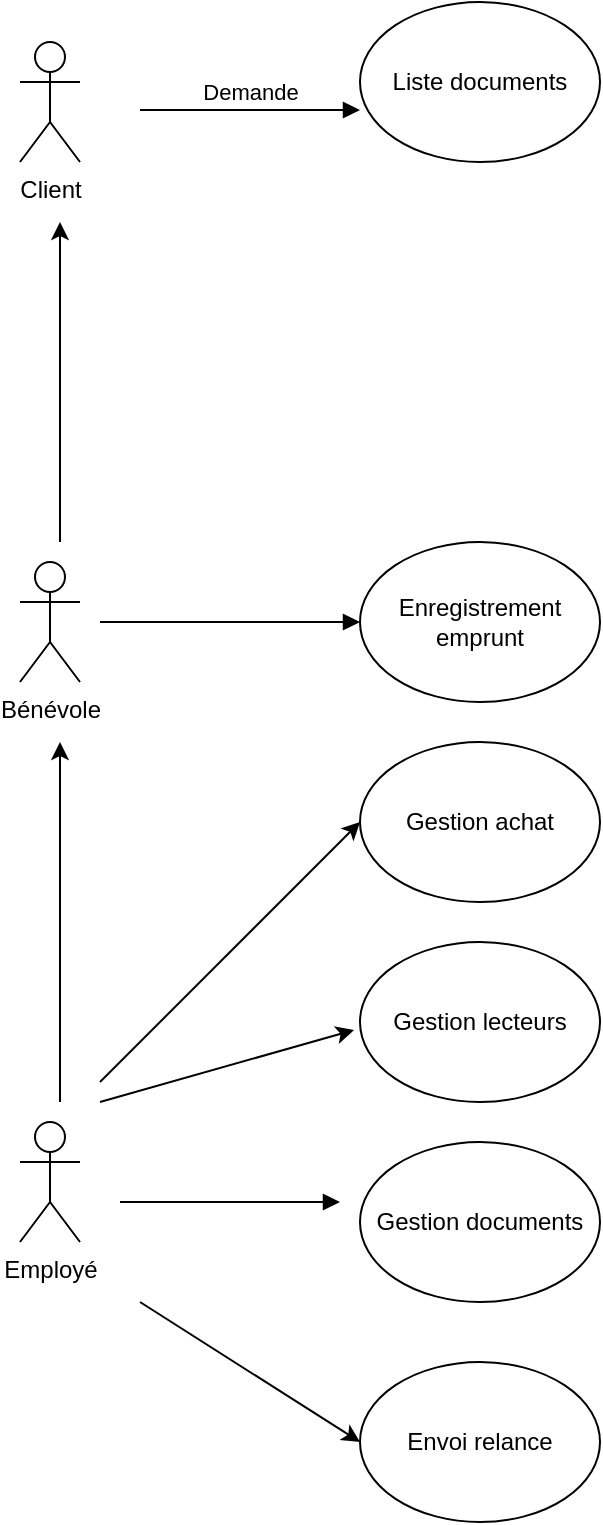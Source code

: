 <mxfile version="13.8.0"><diagram id="0-ai5MK9hl3QDLQIruYh" name="Page-1"><mxGraphModel dx="1422" dy="755" grid="1" gridSize="10" guides="1" tooltips="1" connect="1" arrows="1" fold="1" page="1" pageScale="1" pageWidth="827" pageHeight="1169" math="0" shadow="0"><root><mxCell id="0"/><mxCell id="1" parent="0"/><mxCell id="Zi0q7j7wupHiNla-PiDo-1" value="Client" style="shape=umlActor;verticalLabelPosition=bottom;verticalAlign=top;html=1;outlineConnect=0;" vertex="1" parent="1"><mxGeometry x="40" y="100" width="30" height="60" as="geometry"/></mxCell><mxCell id="Zi0q7j7wupHiNla-PiDo-4" value="&lt;div&gt;Bénévole&lt;/div&gt;" style="shape=umlActor;verticalLabelPosition=bottom;verticalAlign=top;html=1;outlineConnect=0;" vertex="1" parent="1"><mxGeometry x="40" y="360" width="30" height="60" as="geometry"/></mxCell><mxCell id="Zi0q7j7wupHiNla-PiDo-5" value="Liste documents" style="ellipse;whiteSpace=wrap;html=1;" vertex="1" parent="1"><mxGeometry x="210" y="80" width="120" height="80" as="geometry"/></mxCell><mxCell id="Zi0q7j7wupHiNla-PiDo-7" value="Gestion achat" style="ellipse;whiteSpace=wrap;html=1;" vertex="1" parent="1"><mxGeometry x="210" y="450" width="120" height="80" as="geometry"/></mxCell><mxCell id="Zi0q7j7wupHiNla-PiDo-8" value="Gestion documents" style="ellipse;whiteSpace=wrap;html=1;" vertex="1" parent="1"><mxGeometry x="210" y="650" width="120" height="80" as="geometry"/></mxCell><mxCell id="Zi0q7j7wupHiNla-PiDo-9" value="Gestion lecteurs" style="ellipse;whiteSpace=wrap;html=1;" vertex="1" parent="1"><mxGeometry x="210" y="550" width="120" height="80" as="geometry"/></mxCell><mxCell id="Zi0q7j7wupHiNla-PiDo-16" value="" style="endArrow=classic;html=1;entryX=0;entryY=0.5;entryDx=0;entryDy=0;" edge="1" parent="1" target="Zi0q7j7wupHiNla-PiDo-7"><mxGeometry width="50" height="50" relative="1" as="geometry"><mxPoint x="80" y="620" as="sourcePoint"/><mxPoint x="180" y="260" as="targetPoint"/></mxGeometry></mxCell><mxCell id="Zi0q7j7wupHiNla-PiDo-17" value="Enregistrement emprunt" style="ellipse;whiteSpace=wrap;html=1;" vertex="1" parent="1"><mxGeometry x="210" y="350" width="120" height="80" as="geometry"/></mxCell><mxCell id="Zi0q7j7wupHiNla-PiDo-18" value="Envoi relance" style="ellipse;whiteSpace=wrap;html=1;" vertex="1" parent="1"><mxGeometry x="210" y="760" width="120" height="80" as="geometry"/></mxCell><mxCell id="Zi0q7j7wupHiNla-PiDo-20" value="" style="endArrow=classic;html=1;entryX=-0.025;entryY=0.613;entryDx=0;entryDy=0;entryPerimeter=0;" edge="1" parent="1"><mxGeometry width="50" height="50" relative="1" as="geometry"><mxPoint x="80" y="630" as="sourcePoint"/><mxPoint x="207" y="594.04" as="targetPoint"/></mxGeometry></mxCell><mxCell id="Zi0q7j7wupHiNla-PiDo-26" value="" style="endArrow=classic;html=1;entryX=0;entryY=0.5;entryDx=0;entryDy=0;" edge="1" parent="1" target="Zi0q7j7wupHiNla-PiDo-18"><mxGeometry width="50" height="50" relative="1" as="geometry"><mxPoint x="100" y="730" as="sourcePoint"/><mxPoint x="420" y="380" as="targetPoint"/></mxGeometry></mxCell><mxCell id="Zi0q7j7wupHiNla-PiDo-36" value="Demande" style="html=1;verticalAlign=bottom;endArrow=block;entryX=0;entryY=0.675;entryDx=0;entryDy=0;entryPerimeter=0;" edge="1" parent="1" target="Zi0q7j7wupHiNla-PiDo-5"><mxGeometry width="80" relative="1" as="geometry"><mxPoint x="100" y="134" as="sourcePoint"/><mxPoint x="160" y="120" as="targetPoint"/></mxGeometry></mxCell><mxCell id="Zi0q7j7wupHiNla-PiDo-44" value="&lt;div&gt;Employé&lt;/div&gt;" style="shape=umlActor;verticalLabelPosition=bottom;verticalAlign=top;html=1;fillColor=none;" vertex="1" parent="1"><mxGeometry x="40" y="640" width="30" height="60" as="geometry"/></mxCell><mxCell id="Zi0q7j7wupHiNla-PiDo-48" value="" style="html=1;verticalAlign=bottom;endArrow=block;" edge="1" parent="1"><mxGeometry width="80" relative="1" as="geometry"><mxPoint x="90" y="680" as="sourcePoint"/><mxPoint x="200" y="680" as="targetPoint"/></mxGeometry></mxCell><mxCell id="Zi0q7j7wupHiNla-PiDo-50" value="" style="html=1;verticalAlign=bottom;endArrow=block;entryX=0;entryY=0.5;entryDx=0;entryDy=0;" edge="1" parent="1" target="Zi0q7j7wupHiNla-PiDo-17"><mxGeometry x="0.022" y="1" width="80" relative="1" as="geometry"><mxPoint x="80" y="390" as="sourcePoint"/><mxPoint x="160" y="160" as="targetPoint"/><mxPoint as="offset"/></mxGeometry></mxCell><mxCell id="Zi0q7j7wupHiNla-PiDo-57" value="" style="endArrow=classic;html=1;" edge="1" parent="1"><mxGeometry width="50" height="50" relative="1" as="geometry"><mxPoint x="60" y="630" as="sourcePoint"/><mxPoint x="60" y="450" as="targetPoint"/></mxGeometry></mxCell><mxCell id="Zi0q7j7wupHiNla-PiDo-58" value="" style="endArrow=classic;html=1;" edge="1" parent="1"><mxGeometry width="50" height="50" relative="1" as="geometry"><mxPoint x="60" y="350" as="sourcePoint"/><mxPoint x="60" y="190" as="targetPoint"/></mxGeometry></mxCell></root></mxGraphModel></diagram></mxfile>